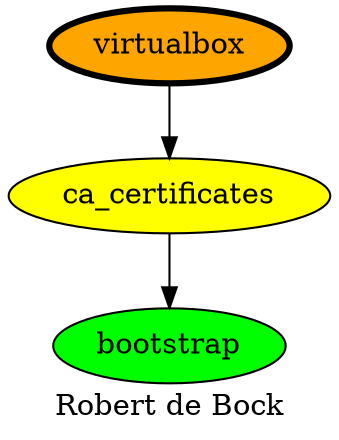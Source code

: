 digraph PhiloDilemma {
  label = "Robert de Bock" ;
  overlap=false
  {
    bootstrap [fillcolor=green style=filled]
    ca_certificates [fillcolor=yellow style=filled]
    virtualbox [fillcolor=orange style=filled penwidth=3]
  }
  virtualbox -> ca_certificates
  ca_certificates -> bootstrap
}
